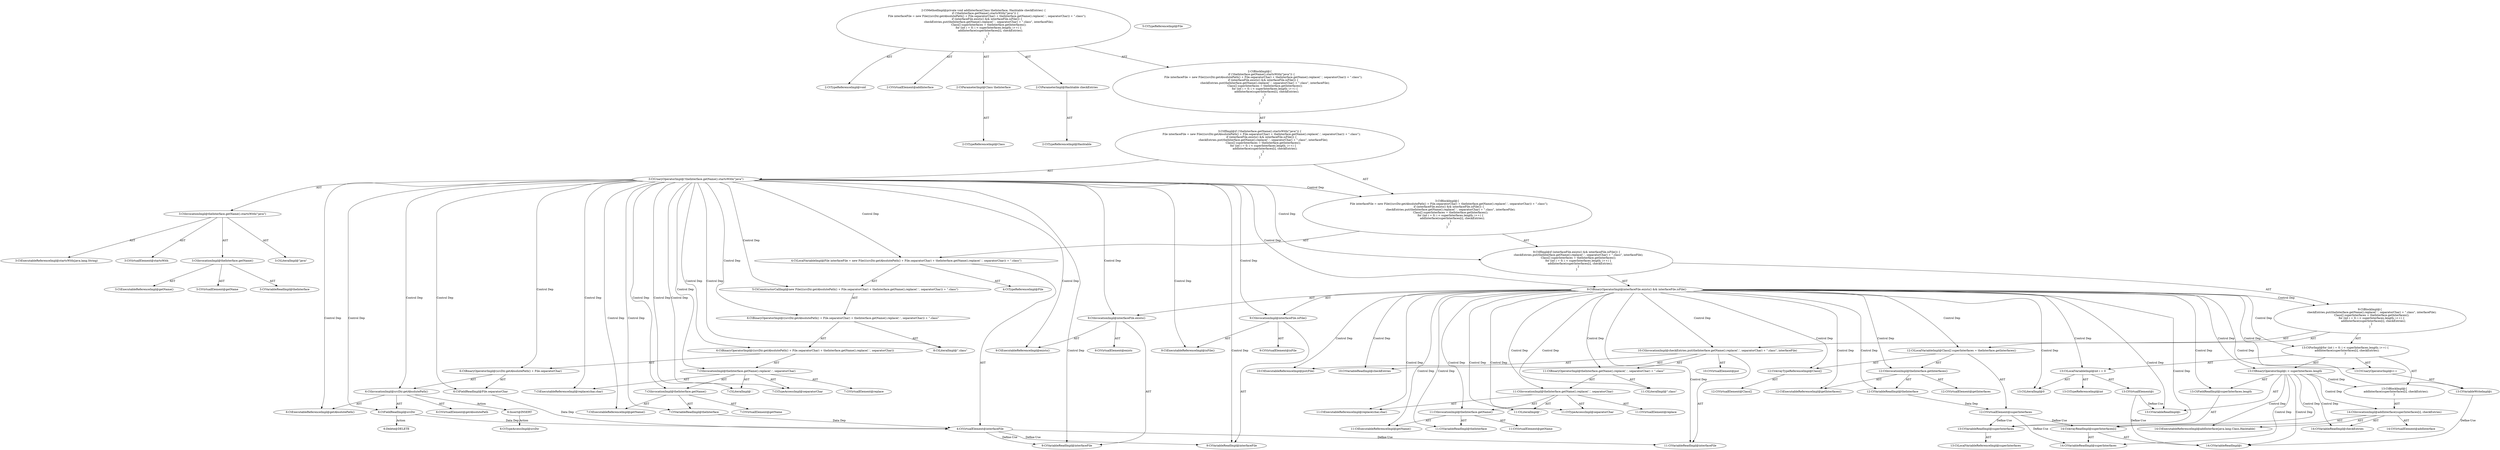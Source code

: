 digraph "addInterface#?,Class,Hashtable" {
0 [label="2:CtTypeReferenceImpl@void" shape=ellipse]
1 [label="2:CtVirtualElement@addInterface" shape=ellipse]
2 [label="2:CtParameterImpl@Class theInterface" shape=ellipse]
3 [label="2:CtTypeReferenceImpl@Class" shape=ellipse]
4 [label="2:CtParameterImpl@Hashtable checkEntries" shape=ellipse]
5 [label="2:CtTypeReferenceImpl@Hashtable" shape=ellipse]
6 [label="3:CtExecutableReferenceImpl@startsWith(java.lang.String)" shape=ellipse]
7 [label="3:CtVirtualElement@startsWith" shape=ellipse]
8 [label="3:CtExecutableReferenceImpl@getName()" shape=ellipse]
9 [label="3:CtVirtualElement@getName" shape=ellipse]
10 [label="3:CtVariableReadImpl@theInterface" shape=ellipse]
11 [label="3:CtInvocationImpl@theInterface.getName()" shape=ellipse]
12 [label="3:CtLiteralImpl@\"java\"" shape=ellipse]
13 [label="3:CtInvocationImpl@theInterface.getName().startsWith(\"java\")" shape=ellipse]
14 [label="3:CtUnaryOperatorImpl@!theInterface.getName().startsWith(\"java\")" shape=ellipse]
15 [label="4:CtTypeReferenceImpl@File" shape=ellipse]
16 [label="5:CtTypeReferenceImpl@File" shape=ellipse]
17 [label="6:CtExecutableReferenceImpl@getAbsolutePath()" shape=ellipse]
18 [label="6:CtVirtualElement@getAbsolutePath" shape=ellipse]
19 [label="6:CtFieldReadImpl@srcDir" shape=ellipse]
20 [label="6:CtInvocationImpl@srcDir.getAbsolutePath()" shape=ellipse]
21 [label="6:CtFieldReadImpl@File.separatorChar" shape=ellipse]
22 [label="6:CtBinaryOperatorImpl@(srcDir.getAbsolutePath() + File.separatorChar)" shape=ellipse]
23 [label="7:CtExecutableReferenceImpl@replace(char,char)" shape=ellipse]
24 [label="7:CtVirtualElement@replace" shape=ellipse]
25 [label="7:CtExecutableReferenceImpl@getName()" shape=ellipse]
26 [label="7:CtVirtualElement@getName" shape=ellipse]
27 [label="7:CtVariableReadImpl@theInterface" shape=ellipse]
28 [label="7:CtInvocationImpl@theInterface.getName()" shape=ellipse]
29 [label="7:CtLiteralImpl@'.'" shape=ellipse]
30 [label="7:CtTypeAccessImpl@separatorChar" shape=ellipse]
31 [label="7:CtInvocationImpl@theInterface.getName().replace('.', separatorChar)" shape=ellipse]
32 [label="6:CtBinaryOperatorImpl@((srcDir.getAbsolutePath() + File.separatorChar) + theInterface.getName().replace('.', separatorChar))" shape=ellipse]
33 [label="8:CtLiteralImpl@\".class\"" shape=ellipse]
34 [label="6:CtBinaryOperatorImpl@((srcDir.getAbsolutePath() + File.separatorChar) + theInterface.getName().replace('.', separatorChar)) + \".class\"" shape=ellipse]
35 [label="5:CtConstructorCallImpl@new File(((srcDir.getAbsolutePath() + File.separatorChar) + theInterface.getName().replace('.', separatorChar)) + \".class\")" shape=ellipse]
36 [label="4:CtVirtualElement@interfaceFile" shape=ellipse]
37 [label="4:CtLocalVariableImpl@File interfaceFile = new File(((srcDir.getAbsolutePath() + File.separatorChar) + theInterface.getName().replace('.', separatorChar)) + \".class\")" shape=ellipse]
38 [label="9:CtExecutableReferenceImpl@exists()" shape=ellipse]
39 [label="9:CtVirtualElement@exists" shape=ellipse]
40 [label="9:CtVariableReadImpl@interfaceFile" shape=ellipse]
41 [label="9:CtInvocationImpl@interfaceFile.exists()" shape=ellipse]
42 [label="9:CtExecutableReferenceImpl@isFile()" shape=ellipse]
43 [label="9:CtVirtualElement@isFile" shape=ellipse]
44 [label="9:CtVariableReadImpl@interfaceFile" shape=ellipse]
45 [label="9:CtInvocationImpl@interfaceFile.isFile()" shape=ellipse]
46 [label="9:CtBinaryOperatorImpl@interfaceFile.exists() && interfaceFile.isFile()" shape=ellipse]
47 [label="10:CtExecutableReferenceImpl@put(File)" shape=ellipse]
48 [label="10:CtVirtualElement@put" shape=ellipse]
49 [label="10:CtVariableReadImpl@checkEntries" shape=ellipse]
50 [label="11:CtExecutableReferenceImpl@replace(char,char)" shape=ellipse]
51 [label="11:CtVirtualElement@replace" shape=ellipse]
52 [label="11:CtExecutableReferenceImpl@getName()" shape=ellipse]
53 [label="11:CtVirtualElement@getName" shape=ellipse]
54 [label="11:CtVariableReadImpl@theInterface" shape=ellipse]
55 [label="11:CtInvocationImpl@theInterface.getName()" shape=ellipse]
56 [label="11:CtLiteralImpl@'.'" shape=ellipse]
57 [label="11:CtTypeAccessImpl@separatorChar" shape=ellipse]
58 [label="11:CtInvocationImpl@theInterface.getName().replace('.', separatorChar)" shape=ellipse]
59 [label="11:CtLiteralImpl@\".class\"" shape=ellipse]
60 [label="11:CtBinaryOperatorImpl@theInterface.getName().replace('.', separatorChar) + \".class\"" shape=ellipse]
61 [label="11:CtVariableReadImpl@interfaceFile" shape=ellipse]
62 [label="10:CtInvocationImpl@checkEntries.put(theInterface.getName().replace('.', separatorChar) + \".class\", interfaceFile)" shape=ellipse]
63 [label="12:CtVirtualElement@Class[]" shape=ellipse]
64 [label="12:CtArrayTypeReferenceImpl@Class[]" shape=ellipse]
65 [label="12:CtExecutableReferenceImpl@getInterfaces()" shape=ellipse]
66 [label="12:CtVirtualElement@getInterfaces" shape=ellipse]
67 [label="12:CtVariableReadImpl@theInterface" shape=ellipse]
68 [label="12:CtInvocationImpl@theInterface.getInterfaces()" shape=ellipse]
69 [label="12:CtVirtualElement@superInterfaces" shape=ellipse]
70 [label="12:CtLocalVariableImpl@Class[] superInterfaces = theInterface.getInterfaces()" shape=ellipse]
71 [label="13:CtTypeReferenceImpl@int" shape=ellipse]
72 [label="13:CtLiteralImpl@0" shape=ellipse]
73 [label="13:CtVirtualElement@i" shape=ellipse]
74 [label="13:CtLocalVariableImpl@int i = 0" shape=ellipse]
75 [label="13:CtVariableReadImpl@i" shape=ellipse]
76 [label="13:CtVariableReadImpl@superInterfaces" shape=ellipse]
77 [label="13:CtLocalVariableReferenceImpl@superInterfaces" shape=ellipse]
78 [label="13:CtFieldReadImpl@superInterfaces.length" shape=ellipse]
79 [label="13:CtBinaryOperatorImpl@i < superInterfaces.length" shape=ellipse]
80 [label="13:CtVariableWriteImpl@i" shape=ellipse]
81 [label="13:CtUnaryOperatorImpl@i++" shape=ellipse]
82 [label="14:CtExecutableReferenceImpl@addInterface(java.lang.Class,Hashtable)" shape=ellipse]
83 [label="14:CtVirtualElement@addInterface" shape=ellipse]
84 [label="14:CtVariableReadImpl@superInterfaces" shape=ellipse]
85 [label="14:CtVariableReadImpl@i" shape=ellipse]
86 [label="14:CtArrayReadImpl@superInterfaces[i]" shape=ellipse]
87 [label="14:CtVariableReadImpl@checkEntries" shape=ellipse]
88 [label="14:CtInvocationImpl@addInterface(superInterfaces[i], checkEntries)" shape=ellipse]
89 [label="13:CtBlockImpl@\{
    addInterface(superInterfaces[i], checkEntries);
\}" shape=ellipse]
90 [label="13:CtForImpl@for (int i = 0; i < superInterfaces.length; i++) \{
    addInterface(superInterfaces[i], checkEntries);
\}" shape=ellipse]
91 [label="9:CtBlockImpl@\{
    checkEntries.put(theInterface.getName().replace('.', separatorChar) + \".class\", interfaceFile);
    Class[] superInterfaces = theInterface.getInterfaces();
    for (int i = 0; i < superInterfaces.length; i++) \{
        addInterface(superInterfaces[i], checkEntries);
    \}
\}" shape=ellipse]
92 [label="9:CtIfImpl@if (interfaceFile.exists() && interfaceFile.isFile()) \{
    checkEntries.put(theInterface.getName().replace('.', separatorChar) + \".class\", interfaceFile);
    Class[] superInterfaces = theInterface.getInterfaces();
    for (int i = 0; i < superInterfaces.length; i++) \{
        addInterface(superInterfaces[i], checkEntries);
    \}
\}" shape=ellipse]
93 [label="3:CtBlockImpl@\{
    File interfaceFile = new File(((srcDir.getAbsolutePath() + File.separatorChar) + theInterface.getName().replace('.', separatorChar)) + \".class\");
    if (interfaceFile.exists() && interfaceFile.isFile()) \{
        checkEntries.put(theInterface.getName().replace('.', separatorChar) + \".class\", interfaceFile);
        Class[] superInterfaces = theInterface.getInterfaces();
        for (int i = 0; i < superInterfaces.length; i++) \{
            addInterface(superInterfaces[i], checkEntries);
        \}
    \}
\}" shape=ellipse]
94 [label="3:CtIfImpl@if (!theInterface.getName().startsWith(\"java\")) \{
    File interfaceFile = new File(((srcDir.getAbsolutePath() + File.separatorChar) + theInterface.getName().replace('.', separatorChar)) + \".class\");
    if (interfaceFile.exists() && interfaceFile.isFile()) \{
        checkEntries.put(theInterface.getName().replace('.', separatorChar) + \".class\", interfaceFile);
        Class[] superInterfaces = theInterface.getInterfaces();
        for (int i = 0; i < superInterfaces.length; i++) \{
            addInterface(superInterfaces[i], checkEntries);
        \}
    \}
\}" shape=ellipse]
95 [label="2:CtBlockImpl@\{
    if (!theInterface.getName().startsWith(\"java\")) \{
        File interfaceFile = new File(((srcDir.getAbsolutePath() + File.separatorChar) + theInterface.getName().replace('.', separatorChar)) + \".class\");
        if (interfaceFile.exists() && interfaceFile.isFile()) \{
            checkEntries.put(theInterface.getName().replace('.', separatorChar) + \".class\", interfaceFile);
            Class[] superInterfaces = theInterface.getInterfaces();
            for (int i = 0; i < superInterfaces.length; i++) \{
                addInterface(superInterfaces[i], checkEntries);
            \}
        \}
    \}
\}" shape=ellipse]
96 [label="2:CtMethodImpl@private void addInterface(Class theInterface, Hashtable checkEntries) \{
    if (!theInterface.getName().startsWith(\"java\")) \{
        File interfaceFile = new File(((srcDir.getAbsolutePath() + File.separatorChar) + theInterface.getName().replace('.', separatorChar)) + \".class\");
        if (interfaceFile.exists() && interfaceFile.isFile()) \{
            checkEntries.put(theInterface.getName().replace('.', separatorChar) + \".class\", interfaceFile);
            Class[] superInterfaces = theInterface.getInterfaces();
            for (int i = 0; i < superInterfaces.length; i++) \{
                addInterface(superInterfaces[i], checkEntries);
            \}
        \}
    \}
\}" shape=ellipse]
97 [label="6:Delete@DELETE" shape=ellipse]
98 [label="6:Insert@INSERT" shape=ellipse]
99 [label="6:CtTypeAccessImpl@srcDir" shape=ellipse]
2 -> 3 [label="AST"];
4 -> 5 [label="AST"];
11 -> 9 [label="AST"];
11 -> 10 [label="AST"];
11 -> 8 [label="AST"];
13 -> 7 [label="AST"];
13 -> 11 [label="AST"];
13 -> 6 [label="AST"];
13 -> 12 [label="AST"];
14 -> 13 [label="AST"];
14 -> 93 [label="Control Dep"];
14 -> 37 [label="Control Dep"];
14 -> 35 [label="Control Dep"];
14 -> 34 [label="Control Dep"];
14 -> 32 [label="Control Dep"];
14 -> 22 [label="Control Dep"];
14 -> 20 [label="Control Dep"];
14 -> 17 [label="Control Dep"];
14 -> 19 [label="Control Dep"];
14 -> 21 [label="Control Dep"];
14 -> 31 [label="Control Dep"];
14 -> 23 [label="Control Dep"];
14 -> 28 [label="Control Dep"];
14 -> 25 [label="Control Dep"];
14 -> 27 [label="Control Dep"];
14 -> 29 [label="Control Dep"];
14 -> 30 [label="Control Dep"];
14 -> 33 [label="Control Dep"];
14 -> 92 [label="Control Dep"];
14 -> 46 [label="Control Dep"];
14 -> 41 [label="Control Dep"];
14 -> 38 [label="Control Dep"];
14 -> 40 [label="Control Dep"];
14 -> 45 [label="Control Dep"];
14 -> 42 [label="Control Dep"];
14 -> 44 [label="Control Dep"];
19 -> 36 [label="Data Dep"];
19 -> 97 [label="Action"];
20 -> 18 [label="AST"];
20 -> 19 [label="AST"];
20 -> 17 [label="AST"];
20 -> 98 [label="Action"];
21 -> 36 [label="Data Dep"];
22 -> 20 [label="AST"];
22 -> 21 [label="AST"];
27 -> 36 [label="Data Dep"];
28 -> 26 [label="AST"];
28 -> 27 [label="AST"];
28 -> 25 [label="AST"];
31 -> 24 [label="AST"];
31 -> 28 [label="AST"];
31 -> 23 [label="AST"];
31 -> 29 [label="AST"];
31 -> 30 [label="AST"];
32 -> 22 [label="AST"];
32 -> 31 [label="AST"];
34 -> 32 [label="AST"];
34 -> 33 [label="AST"];
35 -> 34 [label="AST"];
36 -> 40 [label="Define-Use"];
36 -> 44 [label="Define-Use"];
36 -> 61 [label="Define-Use"];
37 -> 36 [label="AST"];
37 -> 15 [label="AST"];
37 -> 35 [label="AST"];
41 -> 39 [label="AST"];
41 -> 40 [label="AST"];
41 -> 38 [label="AST"];
45 -> 43 [label="AST"];
45 -> 44 [label="AST"];
45 -> 42 [label="AST"];
46 -> 41 [label="AST"];
46 -> 45 [label="AST"];
46 -> 91 [label="Control Dep"];
46 -> 62 [label="Control Dep"];
46 -> 47 [label="Control Dep"];
46 -> 49 [label="Control Dep"];
46 -> 60 [label="Control Dep"];
46 -> 58 [label="Control Dep"];
46 -> 50 [label="Control Dep"];
46 -> 55 [label="Control Dep"];
46 -> 52 [label="Control Dep"];
46 -> 54 [label="Control Dep"];
46 -> 56 [label="Control Dep"];
46 -> 57 [label="Control Dep"];
46 -> 59 [label="Control Dep"];
46 -> 61 [label="Control Dep"];
46 -> 70 [label="Control Dep"];
46 -> 64 [label="Control Dep"];
46 -> 68 [label="Control Dep"];
46 -> 65 [label="Control Dep"];
46 -> 67 [label="Control Dep"];
46 -> 90 [label="Control Dep"];
46 -> 74 [label="Control Dep"];
46 -> 72 [label="Control Dep"];
46 -> 79 [label="Control Dep"];
46 -> 75 [label="Control Dep"];
46 -> 78 [label="Control Dep"];
46 -> 76 [label="Control Dep"];
46 -> 81 [label="Control Dep"];
46 -> 80 [label="Control Dep"];
55 -> 53 [label="AST"];
55 -> 54 [label="AST"];
55 -> 52 [label="AST"];
58 -> 51 [label="AST"];
58 -> 55 [label="AST"];
58 -> 50 [label="AST"];
58 -> 56 [label="AST"];
58 -> 57 [label="AST"];
60 -> 58 [label="AST"];
60 -> 59 [label="AST"];
62 -> 48 [label="AST"];
62 -> 49 [label="AST"];
62 -> 47 [label="AST"];
62 -> 60 [label="AST"];
62 -> 61 [label="AST"];
64 -> 63 [label="AST"];
67 -> 69 [label="Data Dep"];
68 -> 66 [label="AST"];
68 -> 67 [label="AST"];
68 -> 65 [label="AST"];
69 -> 76 [label="Define-Use"];
69 -> 84 [label="Define-Use"];
69 -> 86 [label="Define-Use"];
70 -> 69 [label="AST"];
70 -> 64 [label="AST"];
70 -> 68 [label="AST"];
73 -> 75 [label="Define-Use"];
73 -> 85 [label="Define-Use"];
74 -> 73 [label="AST"];
74 -> 71 [label="AST"];
74 -> 72 [label="AST"];
76 -> 77 [label="AST"];
78 -> 76 [label="AST"];
79 -> 75 [label="AST"];
79 -> 78 [label="AST"];
79 -> 89 [label="Control Dep"];
79 -> 88 [label="Control Dep"];
79 -> 82 [label="Control Dep"];
79 -> 86 [label="Control Dep"];
79 -> 84 [label="Control Dep"];
79 -> 85 [label="Control Dep"];
79 -> 87 [label="Control Dep"];
80 -> 85 [label="Define-Use"];
81 -> 80 [label="AST"];
86 -> 84 [label="AST"];
86 -> 85 [label="AST"];
88 -> 83 [label="AST"];
88 -> 82 [label="AST"];
88 -> 86 [label="AST"];
88 -> 87 [label="AST"];
89 -> 88 [label="AST"];
90 -> 74 [label="AST"];
90 -> 79 [label="AST"];
90 -> 81 [label="AST"];
90 -> 89 [label="AST"];
91 -> 62 [label="AST"];
91 -> 70 [label="AST"];
91 -> 90 [label="AST"];
92 -> 46 [label="AST"];
92 -> 91 [label="AST"];
93 -> 37 [label="AST"];
93 -> 92 [label="AST"];
94 -> 14 [label="AST"];
94 -> 93 [label="AST"];
95 -> 94 [label="AST"];
96 -> 1 [label="AST"];
96 -> 0 [label="AST"];
96 -> 2 [label="AST"];
96 -> 4 [label="AST"];
96 -> 95 [label="AST"];
98 -> 99 [label="Action"];
}
